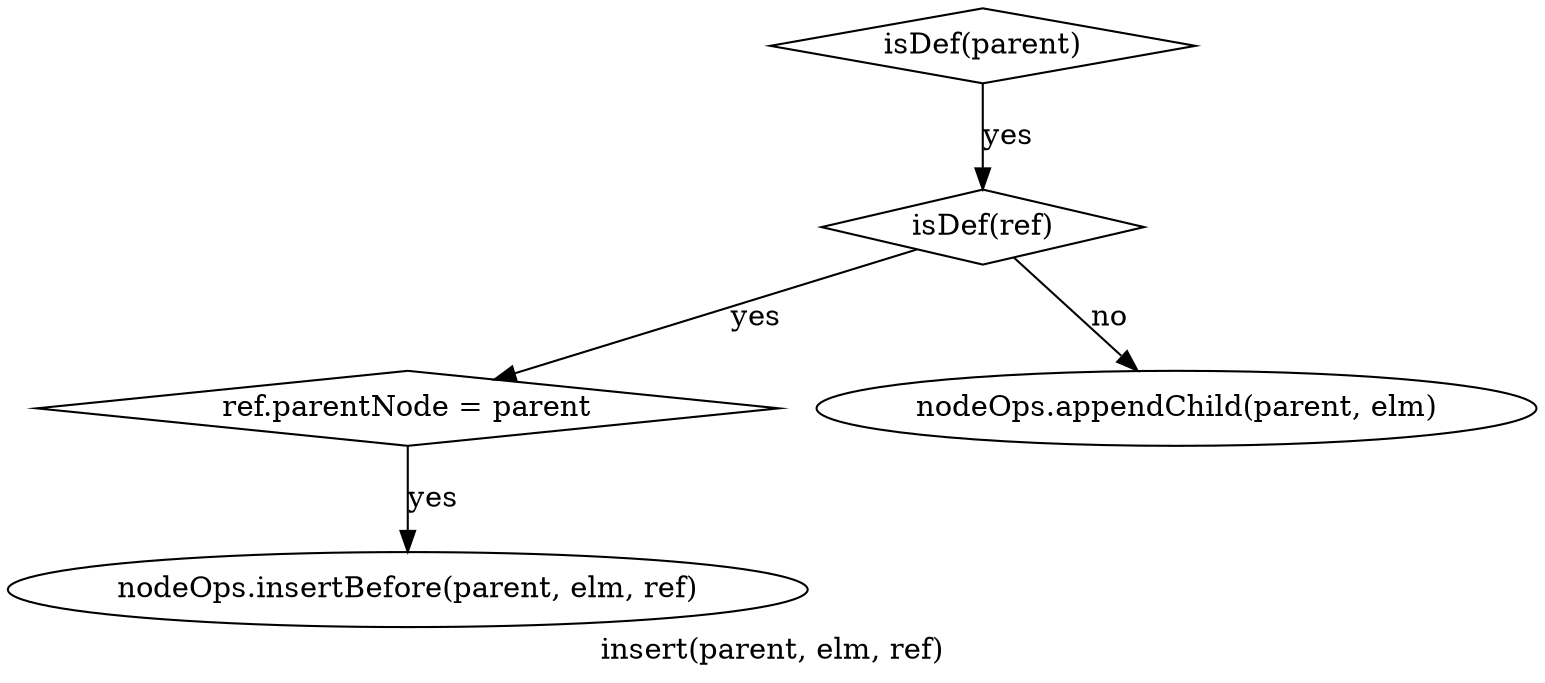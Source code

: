 digraph G {
    label="insert(parent, elm, ref)"

    parentIsdef [
        label="isDef(parent)"
        shape=diamond
    ]

    refIsdef [
        label="isDef(ref)"
        shape=diamond
    ]

    parentIsdef -> refIsdef [label="yes"]

    same [
        label="ref.parentNode = parent"
        shape=diamond
    ]
    refIsdef -> same [label="yes"]
    insert [
        label="nodeOps.insertBefore(parent, elm, ref)"
    ]
    same -> insert [label="yes"]

    append [
        label="nodeOps.appendChild(parent, elm)"
    ]
    refIsdef -> append [label="no"]
}